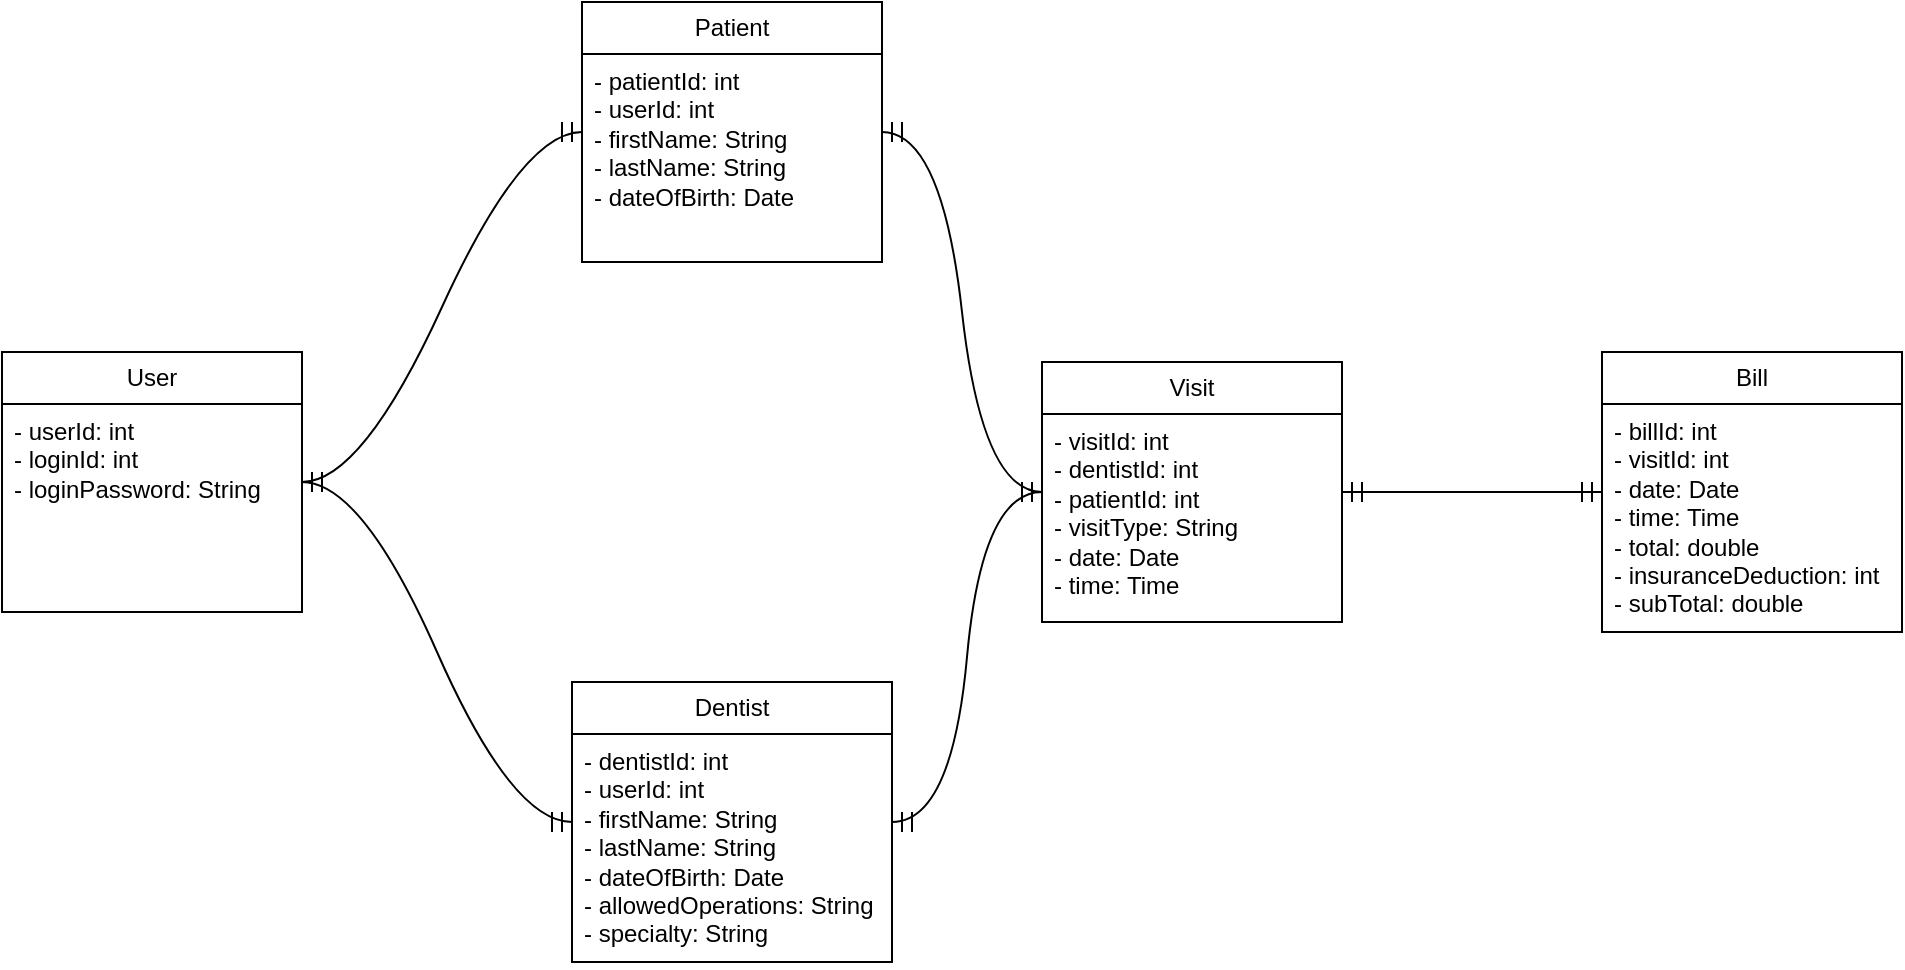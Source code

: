<mxfile version="24.8.3">
  <diagram name="Page-1" id="uEcrJ6mdZMf3yO1zMUEK">
    <mxGraphModel dx="1481" dy="880" grid="1" gridSize="10" guides="1" tooltips="1" connect="1" arrows="1" fold="1" page="1" pageScale="1" pageWidth="850" pageHeight="1100" math="0" shadow="0">
      <root>
        <mxCell id="0" />
        <mxCell id="1" parent="0" />
        <mxCell id="GO0dVXzbmXSwMS4jJn_O-63" value="&amp;nbsp;" style="text;html=1;align=center;verticalAlign=middle;resizable=0;points=[];autosize=1;strokeColor=none;fillColor=none;" parent="1" vertex="1">
          <mxGeometry x="495" y="328" width="30" height="30" as="geometry" />
        </mxCell>
        <mxCell id="InI7tBc7oBHLIup6E3MP-1" value="Bill" style="swimlane;fontStyle=0;childLayout=stackLayout;horizontal=1;startSize=26;fillColor=none;horizontalStack=0;resizeParent=1;resizeParentMax=0;resizeLast=0;collapsible=1;marginBottom=0;whiteSpace=wrap;html=1;" vertex="1" parent="1">
          <mxGeometry x="940" y="485" width="150" height="140" as="geometry" />
        </mxCell>
        <mxCell id="InI7tBc7oBHLIup6E3MP-3" value="&lt;div&gt;- billId: int&lt;/div&gt;&lt;div&gt;- visitId: int&lt;/div&gt;&lt;div&gt;- date: Date&lt;/div&gt;&lt;div&gt;- time: Time&lt;/div&gt;&lt;div&gt;- total: double&lt;/div&gt;&lt;div&gt;- insuranceDeduction: int&lt;/div&gt;&lt;div&gt;- subTotal: double&lt;/div&gt;" style="text;strokeColor=none;fillColor=none;align=left;verticalAlign=top;spacingLeft=4;spacingRight=4;overflow=hidden;rotatable=0;points=[[0,0.5],[1,0.5]];portConstraint=eastwest;whiteSpace=wrap;html=1;" vertex="1" parent="InI7tBc7oBHLIup6E3MP-1">
          <mxGeometry y="26" width="150" height="114" as="geometry" />
        </mxCell>
        <mxCell id="InI7tBc7oBHLIup6E3MP-6" value="Visit" style="swimlane;fontStyle=0;childLayout=stackLayout;horizontal=1;startSize=26;fillColor=none;horizontalStack=0;resizeParent=1;resizeParentMax=0;resizeLast=0;collapsible=1;marginBottom=0;whiteSpace=wrap;html=1;" vertex="1" parent="1">
          <mxGeometry x="660" y="490" width="150" height="130" as="geometry" />
        </mxCell>
        <mxCell id="InI7tBc7oBHLIup6E3MP-7" value="&lt;div&gt;&lt;span style=&quot;background-color: initial;&quot;&gt;- visitId: int&lt;/span&gt;&lt;/div&gt;&lt;div&gt;- dentistId: int&lt;/div&gt;&lt;div&gt;- patientId: int&lt;/div&gt;&lt;div&gt;- visitType: String&lt;/div&gt;&lt;div&gt;- date: Date&lt;/div&gt;&lt;div&gt;- time: Time&lt;/div&gt;&lt;div&gt;&lt;br&gt;&lt;/div&gt;" style="text;strokeColor=none;fillColor=none;align=left;verticalAlign=top;spacingLeft=4;spacingRight=4;overflow=hidden;rotatable=0;points=[[0,0.5],[1,0.5]];portConstraint=eastwest;whiteSpace=wrap;html=1;" vertex="1" parent="InI7tBc7oBHLIup6E3MP-6">
          <mxGeometry y="26" width="150" height="104" as="geometry" />
        </mxCell>
        <mxCell id="InI7tBc7oBHLIup6E3MP-11" value="Patient" style="swimlane;fontStyle=0;childLayout=stackLayout;horizontal=1;startSize=26;fillColor=none;horizontalStack=0;resizeParent=1;resizeParentMax=0;resizeLast=0;collapsible=1;marginBottom=0;whiteSpace=wrap;html=1;" vertex="1" parent="1">
          <mxGeometry x="430" y="310" width="150" height="130" as="geometry" />
        </mxCell>
        <mxCell id="InI7tBc7oBHLIup6E3MP-12" value="&lt;div&gt;&lt;span style=&quot;background-color: initial;&quot;&gt;- patientId: int&lt;/span&gt;&lt;/div&gt;&lt;div&gt;&lt;span style=&quot;background-color: initial;&quot;&gt;- userId: int&lt;/span&gt;&lt;/div&gt;&lt;div&gt;&lt;span style=&quot;background-color: initial;&quot;&gt;- firstName: String&lt;/span&gt;&lt;/div&gt;&lt;div&gt;&lt;span style=&quot;background-color: initial;&quot;&gt;- lastName: String&lt;/span&gt;&lt;/div&gt;&lt;div&gt;&lt;span style=&quot;background-color: initial;&quot;&gt;- dateOfBirth: Date&lt;/span&gt;&lt;/div&gt;&lt;div&gt;&lt;br&gt;&lt;/div&gt;" style="text;strokeColor=none;fillColor=none;align=left;verticalAlign=top;spacingLeft=4;spacingRight=4;overflow=hidden;rotatable=0;points=[[0,0.5],[1,0.5]];portConstraint=eastwest;whiteSpace=wrap;html=1;" vertex="1" parent="InI7tBc7oBHLIup6E3MP-11">
          <mxGeometry y="26" width="150" height="104" as="geometry" />
        </mxCell>
        <mxCell id="InI7tBc7oBHLIup6E3MP-15" value="User" style="swimlane;fontStyle=0;childLayout=stackLayout;horizontal=1;startSize=26;fillColor=none;horizontalStack=0;resizeParent=1;resizeParentMax=0;resizeLast=0;collapsible=1;marginBottom=0;whiteSpace=wrap;html=1;" vertex="1" parent="1">
          <mxGeometry x="140" y="485" width="150" height="130" as="geometry" />
        </mxCell>
        <mxCell id="InI7tBc7oBHLIup6E3MP-16" value="&lt;div&gt;&lt;span style=&quot;background-color: initial;&quot;&gt;- userId: int&lt;/span&gt;&lt;/div&gt;&lt;div&gt;&lt;span style=&quot;background-color: initial;&quot;&gt;- loginId: int&lt;/span&gt;&lt;/div&gt;&lt;div&gt;&lt;span style=&quot;background-color: initial;&quot;&gt;- loginPassword: String&lt;/span&gt;&lt;/div&gt;" style="text;strokeColor=none;fillColor=none;align=left;verticalAlign=top;spacingLeft=4;spacingRight=4;overflow=hidden;rotatable=0;points=[[0,0.5],[1,0.5]];portConstraint=eastwest;whiteSpace=wrap;html=1;" vertex="1" parent="InI7tBc7oBHLIup6E3MP-15">
          <mxGeometry y="26" width="150" height="104" as="geometry" />
        </mxCell>
        <mxCell id="InI7tBc7oBHLIup6E3MP-20" value="" style="edgeStyle=entityRelationEdgeStyle;fontSize=12;html=1;endArrow=ERmandOne;startArrow=ERmandOne;rounded=0;startSize=8;endSize=8;curved=1;" edge="1" parent="1" source="InI7tBc7oBHLIup6E3MP-1" target="InI7tBc7oBHLIup6E3MP-6">
          <mxGeometry width="100" height="100" relative="1" as="geometry">
            <mxPoint x="750" y="830" as="sourcePoint" />
            <mxPoint x="850" y="730" as="targetPoint" />
          </mxGeometry>
        </mxCell>
        <mxCell id="InI7tBc7oBHLIup6E3MP-21" value="Dentist" style="swimlane;fontStyle=0;childLayout=stackLayout;horizontal=1;startSize=26;fillColor=none;horizontalStack=0;resizeParent=1;resizeParentMax=0;resizeLast=0;collapsible=1;marginBottom=0;whiteSpace=wrap;html=1;" vertex="1" parent="1">
          <mxGeometry x="425" y="650" width="160" height="140" as="geometry" />
        </mxCell>
        <mxCell id="InI7tBc7oBHLIup6E3MP-22" value="&lt;div&gt;&lt;span style=&quot;background-color: initial;&quot;&gt;- dentistId: int&lt;/span&gt;&lt;/div&gt;&lt;div&gt;&lt;span style=&quot;background-color: initial;&quot;&gt;- userId: int&lt;/span&gt;&lt;/div&gt;&lt;div&gt;&lt;span style=&quot;background-color: initial;&quot;&gt;- firstName: String&lt;/span&gt;&lt;/div&gt;&lt;div&gt;&lt;span style=&quot;background-color: initial;&quot;&gt;- lastName: String&lt;/span&gt;&lt;/div&gt;&lt;div&gt;&lt;span style=&quot;background-color: initial;&quot;&gt;- dateOfBirth: Date&lt;/span&gt;&lt;/div&gt;&lt;div&gt;- allowedOperations: String&lt;/div&gt;&lt;div&gt;- specialty: String&lt;/div&gt;" style="text;strokeColor=none;fillColor=none;align=left;verticalAlign=top;spacingLeft=4;spacingRight=4;overflow=hidden;rotatable=0;points=[[0,0.5],[1,0.5]];portConstraint=eastwest;whiteSpace=wrap;html=1;" vertex="1" parent="InI7tBc7oBHLIup6E3MP-21">
          <mxGeometry y="26" width="160" height="114" as="geometry" />
        </mxCell>
        <mxCell id="InI7tBc7oBHLIup6E3MP-23" value="" style="edgeStyle=entityRelationEdgeStyle;fontSize=12;html=1;endArrow=ERmandOne;startArrow=ERmandOne;rounded=0;startSize=8;endSize=8;curved=1;" edge="1" parent="1" source="InI7tBc7oBHLIup6E3MP-6" target="InI7tBc7oBHLIup6E3MP-21">
          <mxGeometry width="100" height="100" relative="1" as="geometry">
            <mxPoint x="1070" y="570" as="sourcePoint" />
            <mxPoint x="1010" y="420" as="targetPoint" />
          </mxGeometry>
        </mxCell>
        <mxCell id="InI7tBc7oBHLIup6E3MP-24" value="" style="edgeStyle=entityRelationEdgeStyle;fontSize=12;html=1;endArrow=ERmandOne;startArrow=ERmandOne;rounded=0;startSize=8;endSize=8;curved=1;" edge="1" parent="1" source="InI7tBc7oBHLIup6E3MP-6" target="InI7tBc7oBHLIup6E3MP-11">
          <mxGeometry width="100" height="100" relative="1" as="geometry">
            <mxPoint x="670" y="565" as="sourcePoint" />
            <mxPoint x="640" y="722" as="targetPoint" />
          </mxGeometry>
        </mxCell>
        <mxCell id="InI7tBc7oBHLIup6E3MP-25" value="" style="edgeStyle=entityRelationEdgeStyle;fontSize=12;html=1;endArrow=ERmandOne;startArrow=ERmandOne;rounded=0;startSize=8;endSize=8;curved=1;" edge="1" parent="1" source="InI7tBc7oBHLIup6E3MP-15" target="InI7tBc7oBHLIup6E3MP-21">
          <mxGeometry width="100" height="100" relative="1" as="geometry">
            <mxPoint x="670" y="565" as="sourcePoint" />
            <mxPoint x="580" y="712" as="targetPoint" />
          </mxGeometry>
        </mxCell>
        <mxCell id="InI7tBc7oBHLIup6E3MP-26" value="" style="edgeStyle=entityRelationEdgeStyle;fontSize=12;html=1;endArrow=ERmandOne;startArrow=ERmandOne;rounded=0;startSize=8;endSize=8;curved=1;" edge="1" parent="1" source="InI7tBc7oBHLIup6E3MP-15" target="InI7tBc7oBHLIup6E3MP-11">
          <mxGeometry width="100" height="100" relative="1" as="geometry">
            <mxPoint x="670" y="565" as="sourcePoint" />
            <mxPoint x="595" y="385" as="targetPoint" />
          </mxGeometry>
        </mxCell>
      </root>
    </mxGraphModel>
  </diagram>
</mxfile>
